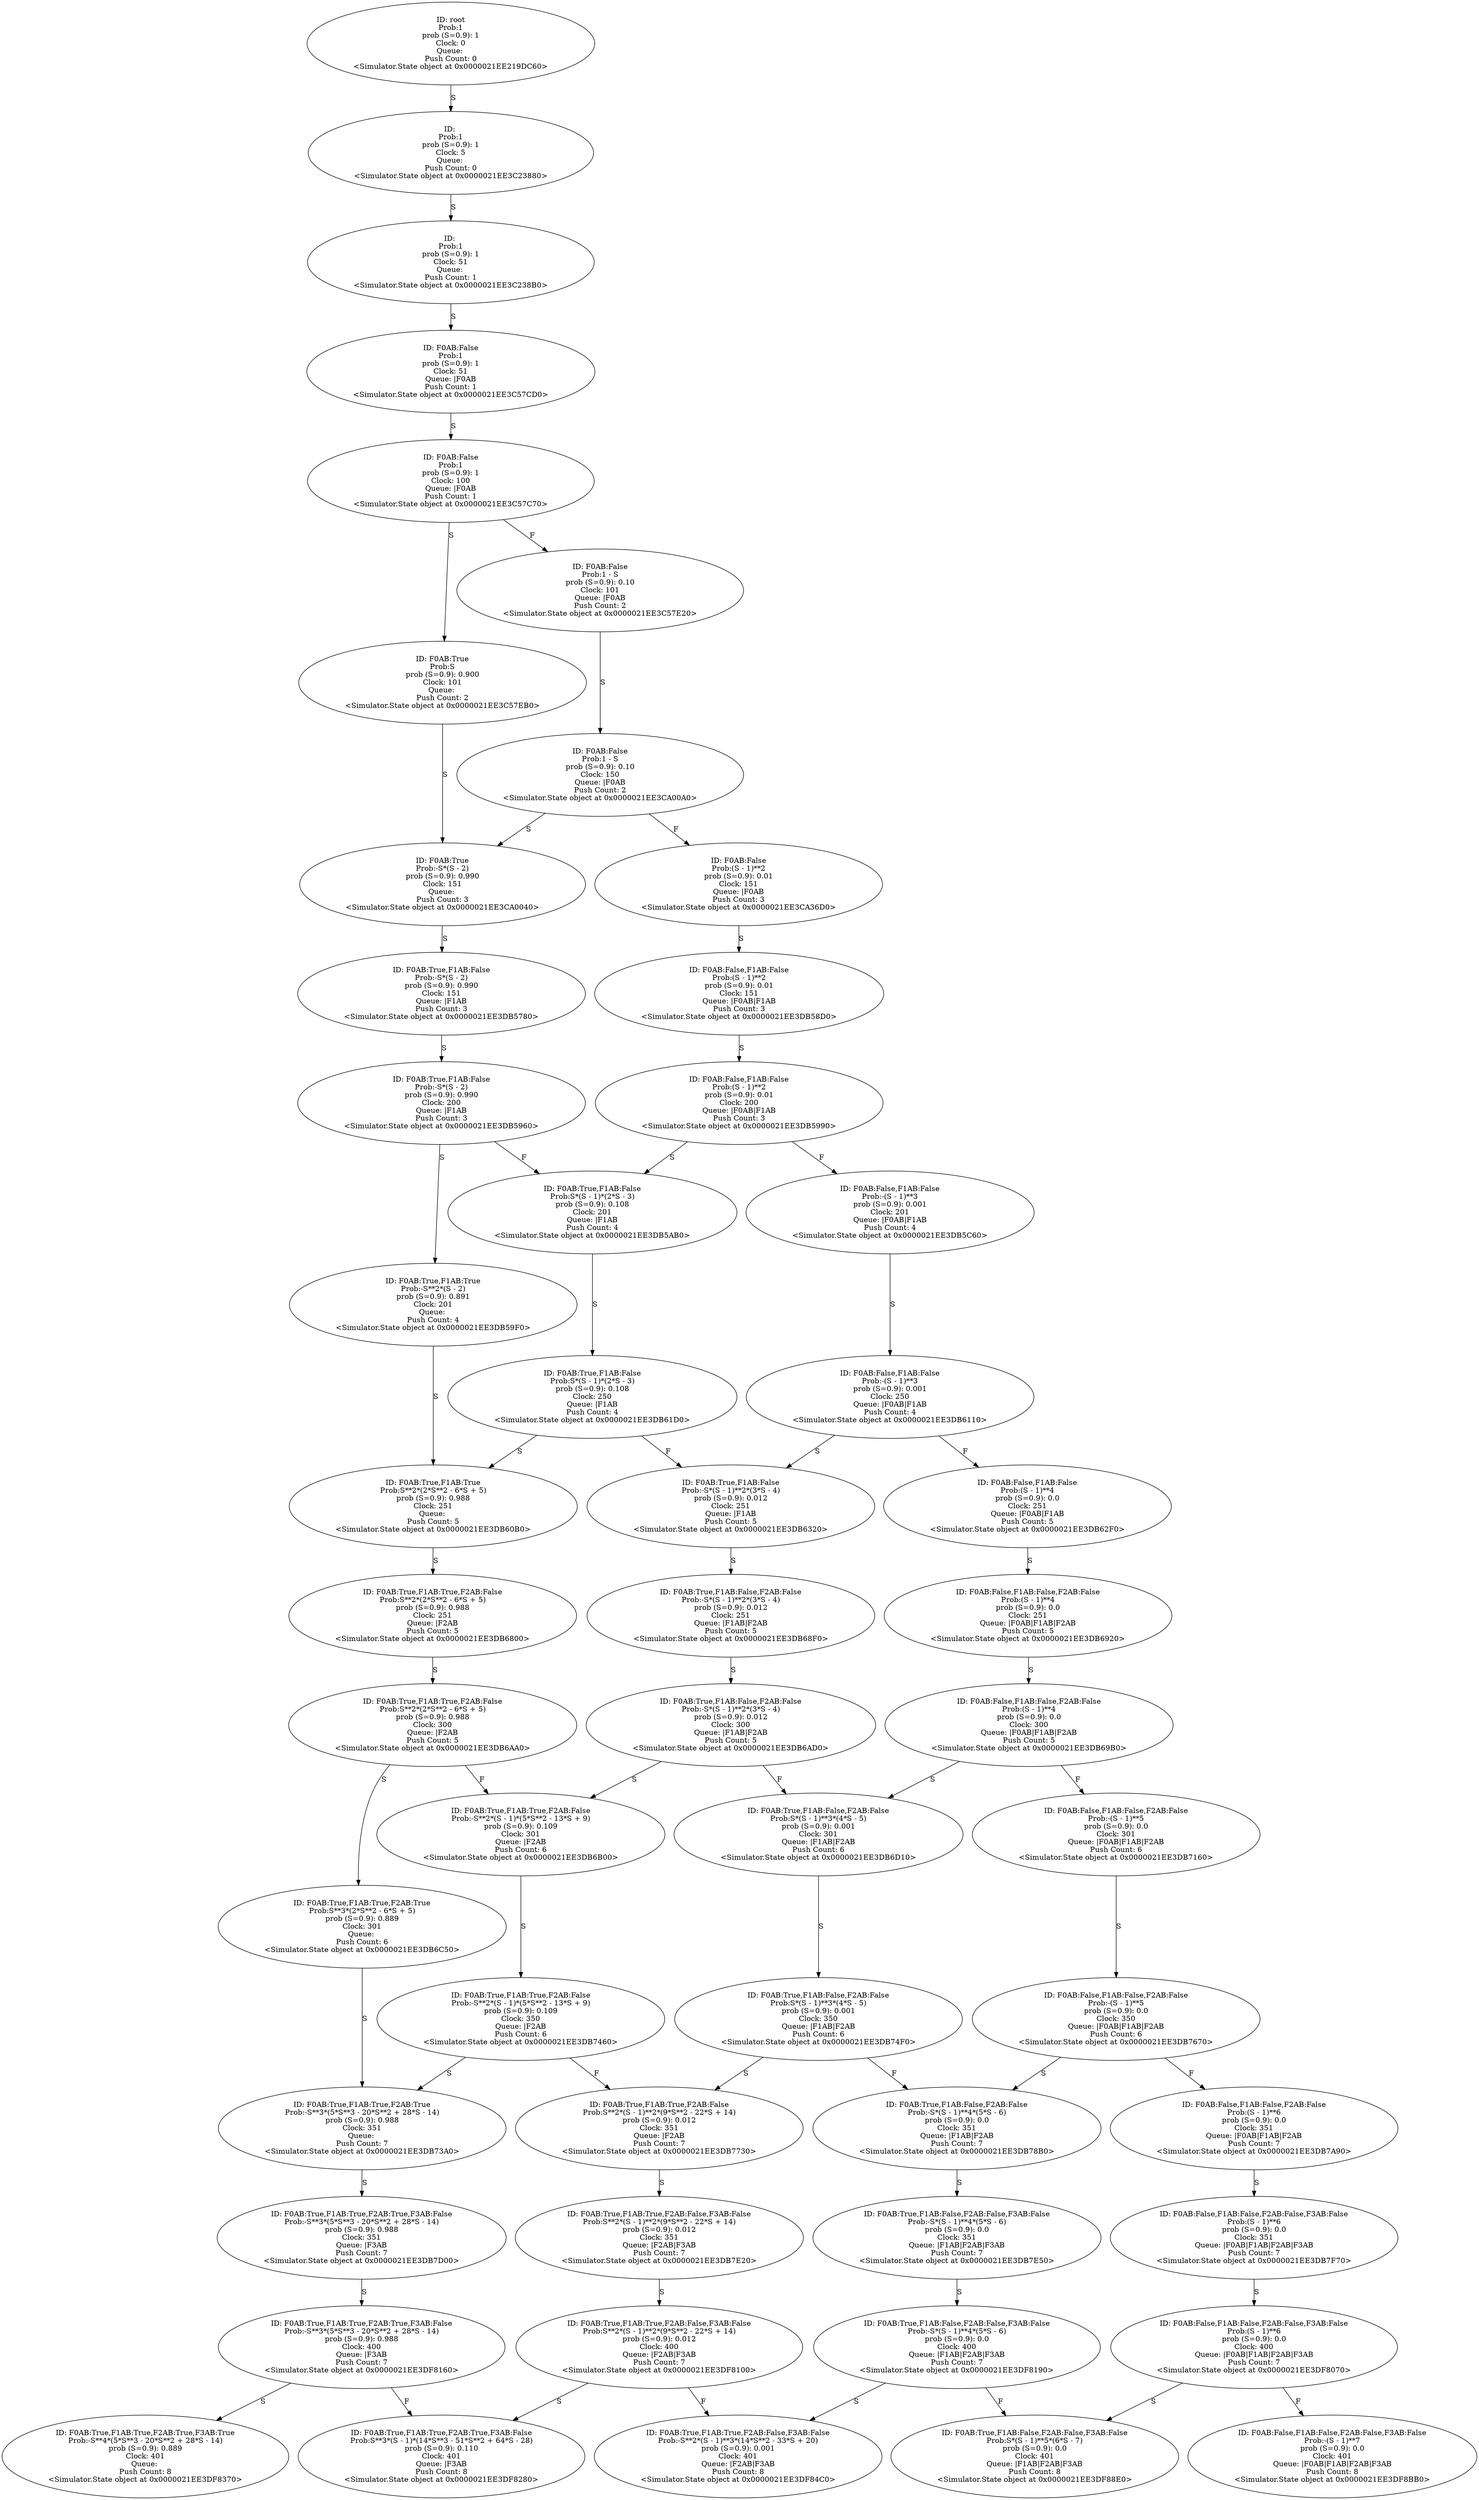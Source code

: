 digraph "./Output/./controled_frequency_S50_R100_t5_tPlus400" {
	<Simulator.State object at 0x0000021EE219DC60> [label="ID: root
Prob:1
prob (S=0.9): 1
Clock: 0
Queue: 
Push Count: 0
<Simulator.State object at 0x0000021EE219DC60>"]
	<Simulator.State object at 0x0000021EE219DC60> -> <Simulator.State object at 0x0000021EE3C23880> [label=S]
	<Simulator.State object at 0x0000021EE3C23880> [label="ID: 
Prob:1
prob (S=0.9): 1
Clock: 5
Queue: 
Push Count: 0
<Simulator.State object at 0x0000021EE3C23880>"]
	<Simulator.State object at 0x0000021EE3C23880> -> <Simulator.State object at 0x0000021EE3C238B0> [label=S]
	<Simulator.State object at 0x0000021EE3C238B0> [label="ID: 
Prob:1
prob (S=0.9): 1
Clock: 51
Queue: 
Push Count: 1
<Simulator.State object at 0x0000021EE3C238B0>"]
	<Simulator.State object at 0x0000021EE3C238B0> -> <Simulator.State object at 0x0000021EE3C57CD0> [label=S]
	<Simulator.State object at 0x0000021EE3C57CD0> [label="ID: F0AB:False
Prob:1
prob (S=0.9): 1
Clock: 51
Queue: |F0AB
Push Count: 1
<Simulator.State object at 0x0000021EE3C57CD0>"]
	<Simulator.State object at 0x0000021EE3C57CD0> -> <Simulator.State object at 0x0000021EE3C57C70> [label=S]
	<Simulator.State object at 0x0000021EE3C57C70> [label="ID: F0AB:False
Prob:1
prob (S=0.9): 1
Clock: 100
Queue: |F0AB
Push Count: 1
<Simulator.State object at 0x0000021EE3C57C70>"]
	<Simulator.State object at 0x0000021EE3C57C70> -> <Simulator.State object at 0x0000021EE3C57E20> [label=F]
	<Simulator.State object at 0x0000021EE3C57C70> -> <Simulator.State object at 0x0000021EE3C57EB0> [label=S]
	<Simulator.State object at 0x0000021EE3C57E20> [label="ID: F0AB:False
Prob:1 - S
prob (S=0.9): 0.10
Clock: 101
Queue: |F0AB
Push Count: 2
<Simulator.State object at 0x0000021EE3C57E20>"]
	<Simulator.State object at 0x0000021EE3C57E20> -> <Simulator.State object at 0x0000021EE3CA00A0> [label=S]
	<Simulator.State object at 0x0000021EE3C57EB0> [label="ID: F0AB:True
Prob:S
prob (S=0.9): 0.900
Clock: 101
Queue: 
Push Count: 2
<Simulator.State object at 0x0000021EE3C57EB0>"]
	<Simulator.State object at 0x0000021EE3C57EB0> -> <Simulator.State object at 0x0000021EE3CA0040> [label=S]
	<Simulator.State object at 0x0000021EE3CA00A0> [label="ID: F0AB:False
Prob:1 - S
prob (S=0.9): 0.10
Clock: 150
Queue: |F0AB
Push Count: 2
<Simulator.State object at 0x0000021EE3CA00A0>"]
	<Simulator.State object at 0x0000021EE3CA00A0> -> <Simulator.State object at 0x0000021EE3CA36D0> [label=F]
	<Simulator.State object at 0x0000021EE3CA00A0> -> <Simulator.State object at 0x0000021EE3CA0040> [label=S]
	<Simulator.State object at 0x0000021EE3CA0040> [label="ID: F0AB:True
Prob:-S*(S - 2)
prob (S=0.9): 0.990
Clock: 151
Queue: 
Push Count: 3
<Simulator.State object at 0x0000021EE3CA0040>"]
	<Simulator.State object at 0x0000021EE3CA0040> -> <Simulator.State object at 0x0000021EE3DB5780> [label=S]
	<Simulator.State object at 0x0000021EE3CA36D0> [label="ID: F0AB:False
Prob:(S - 1)**2
prob (S=0.9): 0.01
Clock: 151
Queue: |F0AB
Push Count: 3
<Simulator.State object at 0x0000021EE3CA36D0>"]
	<Simulator.State object at 0x0000021EE3CA36D0> -> <Simulator.State object at 0x0000021EE3DB58D0> [label=S]
	<Simulator.State object at 0x0000021EE3DB5780> [label="ID: F0AB:True,F1AB:False
Prob:-S*(S - 2)
prob (S=0.9): 0.990
Clock: 151
Queue: |F1AB
Push Count: 3
<Simulator.State object at 0x0000021EE3DB5780>"]
	<Simulator.State object at 0x0000021EE3DB5780> -> <Simulator.State object at 0x0000021EE3DB5960> [label=S]
	<Simulator.State object at 0x0000021EE3DB58D0> [label="ID: F0AB:False,F1AB:False
Prob:(S - 1)**2
prob (S=0.9): 0.01
Clock: 151
Queue: |F0AB|F1AB
Push Count: 3
<Simulator.State object at 0x0000021EE3DB58D0>"]
	<Simulator.State object at 0x0000021EE3DB58D0> -> <Simulator.State object at 0x0000021EE3DB5990> [label=S]
	<Simulator.State object at 0x0000021EE3DB5960> [label="ID: F0AB:True,F1AB:False
Prob:-S*(S - 2)
prob (S=0.9): 0.990
Clock: 200
Queue: |F1AB
Push Count: 3
<Simulator.State object at 0x0000021EE3DB5960>"]
	<Simulator.State object at 0x0000021EE3DB5960> -> <Simulator.State object at 0x0000021EE3DB5AB0> [label=F]
	<Simulator.State object at 0x0000021EE3DB5960> -> <Simulator.State object at 0x0000021EE3DB59F0> [label=S]
	<Simulator.State object at 0x0000021EE3DB5990> [label="ID: F0AB:False,F1AB:False
Prob:(S - 1)**2
prob (S=0.9): 0.01
Clock: 200
Queue: |F0AB|F1AB
Push Count: 3
<Simulator.State object at 0x0000021EE3DB5990>"]
	<Simulator.State object at 0x0000021EE3DB5990> -> <Simulator.State object at 0x0000021EE3DB5C60> [label=F]
	<Simulator.State object at 0x0000021EE3DB5990> -> <Simulator.State object at 0x0000021EE3DB5AB0> [label=S]
	<Simulator.State object at 0x0000021EE3DB5AB0> [label="ID: F0AB:True,F1AB:False
Prob:S*(S - 1)*(2*S - 3)
prob (S=0.9): 0.108
Clock: 201
Queue: |F1AB
Push Count: 4
<Simulator.State object at 0x0000021EE3DB5AB0>"]
	<Simulator.State object at 0x0000021EE3DB5AB0> -> <Simulator.State object at 0x0000021EE3DB61D0> [label=S]
	<Simulator.State object at 0x0000021EE3DB59F0> [label="ID: F0AB:True,F1AB:True
Prob:-S**2*(S - 2)
prob (S=0.9): 0.891
Clock: 201
Queue: 
Push Count: 4
<Simulator.State object at 0x0000021EE3DB59F0>"]
	<Simulator.State object at 0x0000021EE3DB59F0> -> <Simulator.State object at 0x0000021EE3DB60B0> [label=S]
	<Simulator.State object at 0x0000021EE3DB5C60> [label="ID: F0AB:False,F1AB:False
Prob:-(S - 1)**3
prob (S=0.9): 0.001
Clock: 201
Queue: |F0AB|F1AB
Push Count: 4
<Simulator.State object at 0x0000021EE3DB5C60>"]
	<Simulator.State object at 0x0000021EE3DB5C60> -> <Simulator.State object at 0x0000021EE3DB6110> [label=S]
	<Simulator.State object at 0x0000021EE3DB61D0> [label="ID: F0AB:True,F1AB:False
Prob:S*(S - 1)*(2*S - 3)
prob (S=0.9): 0.108
Clock: 250
Queue: |F1AB
Push Count: 4
<Simulator.State object at 0x0000021EE3DB61D0>"]
	<Simulator.State object at 0x0000021EE3DB61D0> -> <Simulator.State object at 0x0000021EE3DB6320> [label=F]
	<Simulator.State object at 0x0000021EE3DB61D0> -> <Simulator.State object at 0x0000021EE3DB60B0> [label=S]
	<Simulator.State object at 0x0000021EE3DB60B0> [label="ID: F0AB:True,F1AB:True
Prob:S**2*(2*S**2 - 6*S + 5)
prob (S=0.9): 0.988
Clock: 251
Queue: 
Push Count: 5
<Simulator.State object at 0x0000021EE3DB60B0>"]
	<Simulator.State object at 0x0000021EE3DB60B0> -> <Simulator.State object at 0x0000021EE3DB6800> [label=S]
	<Simulator.State object at 0x0000021EE3DB6110> [label="ID: F0AB:False,F1AB:False
Prob:-(S - 1)**3
prob (S=0.9): 0.001
Clock: 250
Queue: |F0AB|F1AB
Push Count: 4
<Simulator.State object at 0x0000021EE3DB6110>"]
	<Simulator.State object at 0x0000021EE3DB6110> -> <Simulator.State object at 0x0000021EE3DB62F0> [label=F]
	<Simulator.State object at 0x0000021EE3DB6110> -> <Simulator.State object at 0x0000021EE3DB6320> [label=S]
	<Simulator.State object at 0x0000021EE3DB6320> [label="ID: F0AB:True,F1AB:False
Prob:-S*(S - 1)**2*(3*S - 4)
prob (S=0.9): 0.012
Clock: 251
Queue: |F1AB
Push Count: 5
<Simulator.State object at 0x0000021EE3DB6320>"]
	<Simulator.State object at 0x0000021EE3DB6320> -> <Simulator.State object at 0x0000021EE3DB68F0> [label=S]
	<Simulator.State object at 0x0000021EE3DB6800> [label="ID: F0AB:True,F1AB:True,F2AB:False
Prob:S**2*(2*S**2 - 6*S + 5)
prob (S=0.9): 0.988
Clock: 251
Queue: |F2AB
Push Count: 5
<Simulator.State object at 0x0000021EE3DB6800>"]
	<Simulator.State object at 0x0000021EE3DB6800> -> <Simulator.State object at 0x0000021EE3DB6AA0> [label=S]
	<Simulator.State object at 0x0000021EE3DB62F0> [label="ID: F0AB:False,F1AB:False
Prob:(S - 1)**4
prob (S=0.9): 0.0
Clock: 251
Queue: |F0AB|F1AB
Push Count: 5
<Simulator.State object at 0x0000021EE3DB62F0>"]
	<Simulator.State object at 0x0000021EE3DB62F0> -> <Simulator.State object at 0x0000021EE3DB6920> [label=S]
	<Simulator.State object at 0x0000021EE3DB68F0> [label="ID: F0AB:True,F1AB:False,F2AB:False
Prob:-S*(S - 1)**2*(3*S - 4)
prob (S=0.9): 0.012
Clock: 251
Queue: |F1AB|F2AB
Push Count: 5
<Simulator.State object at 0x0000021EE3DB68F0>"]
	<Simulator.State object at 0x0000021EE3DB68F0> -> <Simulator.State object at 0x0000021EE3DB6AD0> [label=S]
	<Simulator.State object at 0x0000021EE3DB6AA0> [label="ID: F0AB:True,F1AB:True,F2AB:False
Prob:S**2*(2*S**2 - 6*S + 5)
prob (S=0.9): 0.988
Clock: 300
Queue: |F2AB
Push Count: 5
<Simulator.State object at 0x0000021EE3DB6AA0>"]
	<Simulator.State object at 0x0000021EE3DB6AA0> -> <Simulator.State object at 0x0000021EE3DB6B00> [label=F]
	<Simulator.State object at 0x0000021EE3DB6AA0> -> <Simulator.State object at 0x0000021EE3DB6C50> [label=S]
	<Simulator.State object at 0x0000021EE3DB6920> [label="ID: F0AB:False,F1AB:False,F2AB:False
Prob:(S - 1)**4
prob (S=0.9): 0.0
Clock: 251
Queue: |F0AB|F1AB|F2AB
Push Count: 5
<Simulator.State object at 0x0000021EE3DB6920>"]
	<Simulator.State object at 0x0000021EE3DB6920> -> <Simulator.State object at 0x0000021EE3DB69B0> [label=S]
	<Simulator.State object at 0x0000021EE3DB6AD0> [label="ID: F0AB:True,F1AB:False,F2AB:False
Prob:-S*(S - 1)**2*(3*S - 4)
prob (S=0.9): 0.012
Clock: 300
Queue: |F1AB|F2AB
Push Count: 5
<Simulator.State object at 0x0000021EE3DB6AD0>"]
	<Simulator.State object at 0x0000021EE3DB6AD0> -> <Simulator.State object at 0x0000021EE3DB6D10> [label=F]
	<Simulator.State object at 0x0000021EE3DB6AD0> -> <Simulator.State object at 0x0000021EE3DB6B00> [label=S]
	<Simulator.State object at 0x0000021EE3DB6B00> [label="ID: F0AB:True,F1AB:True,F2AB:False
Prob:-S**2*(S - 1)*(5*S**2 - 13*S + 9)
prob (S=0.9): 0.109
Clock: 301
Queue: |F2AB
Push Count: 6
<Simulator.State object at 0x0000021EE3DB6B00>"]
	<Simulator.State object at 0x0000021EE3DB6B00> -> <Simulator.State object at 0x0000021EE3DB7460> [label=S]
	<Simulator.State object at 0x0000021EE3DB6C50> [label="ID: F0AB:True,F1AB:True,F2AB:True
Prob:S**3*(2*S**2 - 6*S + 5)
prob (S=0.9): 0.889
Clock: 301
Queue: 
Push Count: 6
<Simulator.State object at 0x0000021EE3DB6C50>"]
	<Simulator.State object at 0x0000021EE3DB6C50> -> <Simulator.State object at 0x0000021EE3DB73A0> [label=S]
	<Simulator.State object at 0x0000021EE3DB69B0> [label="ID: F0AB:False,F1AB:False,F2AB:False
Prob:(S - 1)**4
prob (S=0.9): 0.0
Clock: 300
Queue: |F0AB|F1AB|F2AB
Push Count: 5
<Simulator.State object at 0x0000021EE3DB69B0>"]
	<Simulator.State object at 0x0000021EE3DB69B0> -> <Simulator.State object at 0x0000021EE3DB7160> [label=F]
	<Simulator.State object at 0x0000021EE3DB69B0> -> <Simulator.State object at 0x0000021EE3DB6D10> [label=S]
	<Simulator.State object at 0x0000021EE3DB6D10> [label="ID: F0AB:True,F1AB:False,F2AB:False
Prob:S*(S - 1)**3*(4*S - 5)
prob (S=0.9): 0.001
Clock: 301
Queue: |F1AB|F2AB
Push Count: 6
<Simulator.State object at 0x0000021EE3DB6D10>"]
	<Simulator.State object at 0x0000021EE3DB6D10> -> <Simulator.State object at 0x0000021EE3DB74F0> [label=S]
	<Simulator.State object at 0x0000021EE3DB7460> [label="ID: F0AB:True,F1AB:True,F2AB:False
Prob:-S**2*(S - 1)*(5*S**2 - 13*S + 9)
prob (S=0.9): 0.109
Clock: 350
Queue: |F2AB
Push Count: 6
<Simulator.State object at 0x0000021EE3DB7460>"]
	<Simulator.State object at 0x0000021EE3DB7460> -> <Simulator.State object at 0x0000021EE3DB7730> [label=F]
	<Simulator.State object at 0x0000021EE3DB7460> -> <Simulator.State object at 0x0000021EE3DB73A0> [label=S]
	<Simulator.State object at 0x0000021EE3DB73A0> [label="ID: F0AB:True,F1AB:True,F2AB:True
Prob:-S**3*(5*S**3 - 20*S**2 + 28*S - 14)
prob (S=0.9): 0.988
Clock: 351
Queue: 
Push Count: 7
<Simulator.State object at 0x0000021EE3DB73A0>"]
	<Simulator.State object at 0x0000021EE3DB73A0> -> <Simulator.State object at 0x0000021EE3DB7D00> [label=S]
	<Simulator.State object at 0x0000021EE3DB7160> [label="ID: F0AB:False,F1AB:False,F2AB:False
Prob:-(S - 1)**5
prob (S=0.9): 0.0
Clock: 301
Queue: |F0AB|F1AB|F2AB
Push Count: 6
<Simulator.State object at 0x0000021EE3DB7160>"]
	<Simulator.State object at 0x0000021EE3DB7160> -> <Simulator.State object at 0x0000021EE3DB7670> [label=S]
	<Simulator.State object at 0x0000021EE3DB74F0> [label="ID: F0AB:True,F1AB:False,F2AB:False
Prob:S*(S - 1)**3*(4*S - 5)
prob (S=0.9): 0.001
Clock: 350
Queue: |F1AB|F2AB
Push Count: 6
<Simulator.State object at 0x0000021EE3DB74F0>"]
	<Simulator.State object at 0x0000021EE3DB74F0> -> <Simulator.State object at 0x0000021EE3DB78B0> [label=F]
	<Simulator.State object at 0x0000021EE3DB74F0> -> <Simulator.State object at 0x0000021EE3DB7730> [label=S]
	<Simulator.State object at 0x0000021EE3DB7730> [label="ID: F0AB:True,F1AB:True,F2AB:False
Prob:S**2*(S - 1)**2*(9*S**2 - 22*S + 14)
prob (S=0.9): 0.012
Clock: 351
Queue: |F2AB
Push Count: 7
<Simulator.State object at 0x0000021EE3DB7730>"]
	<Simulator.State object at 0x0000021EE3DB7730> -> <Simulator.State object at 0x0000021EE3DB7E20> [label=S]
	<Simulator.State object at 0x0000021EE3DB7D00> [label="ID: F0AB:True,F1AB:True,F2AB:True,F3AB:False
Prob:-S**3*(5*S**3 - 20*S**2 + 28*S - 14)
prob (S=0.9): 0.988
Clock: 351
Queue: |F3AB
Push Count: 7
<Simulator.State object at 0x0000021EE3DB7D00>"]
	<Simulator.State object at 0x0000021EE3DB7D00> -> <Simulator.State object at 0x0000021EE3DF8160> [label=S]
	<Simulator.State object at 0x0000021EE3DB7670> [label="ID: F0AB:False,F1AB:False,F2AB:False
Prob:-(S - 1)**5
prob (S=0.9): 0.0
Clock: 350
Queue: |F0AB|F1AB|F2AB
Push Count: 6
<Simulator.State object at 0x0000021EE3DB7670>"]
	<Simulator.State object at 0x0000021EE3DB7670> -> <Simulator.State object at 0x0000021EE3DB7A90> [label=F]
	<Simulator.State object at 0x0000021EE3DB7670> -> <Simulator.State object at 0x0000021EE3DB78B0> [label=S]
	<Simulator.State object at 0x0000021EE3DB78B0> [label="ID: F0AB:True,F1AB:False,F2AB:False
Prob:-S*(S - 1)**4*(5*S - 6)
prob (S=0.9): 0.0
Clock: 351
Queue: |F1AB|F2AB
Push Count: 7
<Simulator.State object at 0x0000021EE3DB78B0>"]
	<Simulator.State object at 0x0000021EE3DB78B0> -> <Simulator.State object at 0x0000021EE3DB7E50> [label=S]
	<Simulator.State object at 0x0000021EE3DB7E20> [label="ID: F0AB:True,F1AB:True,F2AB:False,F3AB:False
Prob:S**2*(S - 1)**2*(9*S**2 - 22*S + 14)
prob (S=0.9): 0.012
Clock: 351
Queue: |F2AB|F3AB
Push Count: 7
<Simulator.State object at 0x0000021EE3DB7E20>"]
	<Simulator.State object at 0x0000021EE3DB7E20> -> <Simulator.State object at 0x0000021EE3DF8100> [label=S]
	<Simulator.State object at 0x0000021EE3DF8160> [label="ID: F0AB:True,F1AB:True,F2AB:True,F3AB:False
Prob:-S**3*(5*S**3 - 20*S**2 + 28*S - 14)
prob (S=0.9): 0.988
Clock: 400
Queue: |F3AB
Push Count: 7
<Simulator.State object at 0x0000021EE3DF8160>"]
	<Simulator.State object at 0x0000021EE3DF8160> -> <Simulator.State object at 0x0000021EE3DF8280> [label=F]
	<Simulator.State object at 0x0000021EE3DF8160> -> <Simulator.State object at 0x0000021EE3DF8370> [label=S]
	<Simulator.State object at 0x0000021EE3DB7A90> [label="ID: F0AB:False,F1AB:False,F2AB:False
Prob:(S - 1)**6
prob (S=0.9): 0.0
Clock: 351
Queue: |F0AB|F1AB|F2AB
Push Count: 7
<Simulator.State object at 0x0000021EE3DB7A90>"]
	<Simulator.State object at 0x0000021EE3DB7A90> -> <Simulator.State object at 0x0000021EE3DB7F70> [label=S]
	<Simulator.State object at 0x0000021EE3DB7E50> [label="ID: F0AB:True,F1AB:False,F2AB:False,F3AB:False
Prob:-S*(S - 1)**4*(5*S - 6)
prob (S=0.9): 0.0
Clock: 351
Queue: |F1AB|F2AB|F3AB
Push Count: 7
<Simulator.State object at 0x0000021EE3DB7E50>"]
	<Simulator.State object at 0x0000021EE3DB7E50> -> <Simulator.State object at 0x0000021EE3DF8190> [label=S]
	<Simulator.State object at 0x0000021EE3DF8100> [label="ID: F0AB:True,F1AB:True,F2AB:False,F3AB:False
Prob:S**2*(S - 1)**2*(9*S**2 - 22*S + 14)
prob (S=0.9): 0.012
Clock: 400
Queue: |F2AB|F3AB
Push Count: 7
<Simulator.State object at 0x0000021EE3DF8100>"]
	<Simulator.State object at 0x0000021EE3DF8100> -> <Simulator.State object at 0x0000021EE3DF84C0> [label=F]
	<Simulator.State object at 0x0000021EE3DF8100> -> <Simulator.State object at 0x0000021EE3DF8280> [label=S]
	<Simulator.State object at 0x0000021EE3DF8280> [label="ID: F0AB:True,F1AB:True,F2AB:True,F3AB:False
Prob:S**3*(S - 1)*(14*S**3 - 51*S**2 + 64*S - 28)
prob (S=0.9): 0.110
Clock: 401
Queue: |F3AB
Push Count: 8
<Simulator.State object at 0x0000021EE3DF8280>"]
	<Simulator.State object at 0x0000021EE3DF8370> [label="ID: F0AB:True,F1AB:True,F2AB:True,F3AB:True
Prob:-S**4*(5*S**3 - 20*S**2 + 28*S - 14)
prob (S=0.9): 0.889
Clock: 401
Queue: 
Push Count: 8
<Simulator.State object at 0x0000021EE3DF8370>"]
	<Simulator.State object at 0x0000021EE3DB7F70> [label="ID: F0AB:False,F1AB:False,F2AB:False,F3AB:False
Prob:(S - 1)**6
prob (S=0.9): 0.0
Clock: 351
Queue: |F0AB|F1AB|F2AB|F3AB
Push Count: 7
<Simulator.State object at 0x0000021EE3DB7F70>"]
	<Simulator.State object at 0x0000021EE3DB7F70> -> <Simulator.State object at 0x0000021EE3DF8070> [label=S]
	<Simulator.State object at 0x0000021EE3DF8190> [label="ID: F0AB:True,F1AB:False,F2AB:False,F3AB:False
Prob:-S*(S - 1)**4*(5*S - 6)
prob (S=0.9): 0.0
Clock: 400
Queue: |F1AB|F2AB|F3AB
Push Count: 7
<Simulator.State object at 0x0000021EE3DF8190>"]
	<Simulator.State object at 0x0000021EE3DF8190> -> <Simulator.State object at 0x0000021EE3DF88E0> [label=F]
	<Simulator.State object at 0x0000021EE3DF8190> -> <Simulator.State object at 0x0000021EE3DF84C0> [label=S]
	<Simulator.State object at 0x0000021EE3DF84C0> [label="ID: F0AB:True,F1AB:True,F2AB:False,F3AB:False
Prob:-S**2*(S - 1)**3*(14*S**2 - 33*S + 20)
prob (S=0.9): 0.001
Clock: 401
Queue: |F2AB|F3AB
Push Count: 8
<Simulator.State object at 0x0000021EE3DF84C0>"]
	<Simulator.State object at 0x0000021EE3DF8070> [label="ID: F0AB:False,F1AB:False,F2AB:False,F3AB:False
Prob:(S - 1)**6
prob (S=0.9): 0.0
Clock: 400
Queue: |F0AB|F1AB|F2AB|F3AB
Push Count: 7
<Simulator.State object at 0x0000021EE3DF8070>"]
	<Simulator.State object at 0x0000021EE3DF8070> -> <Simulator.State object at 0x0000021EE3DF8BB0> [label=F]
	<Simulator.State object at 0x0000021EE3DF8070> -> <Simulator.State object at 0x0000021EE3DF88E0> [label=S]
	<Simulator.State object at 0x0000021EE3DF88E0> [label="ID: F0AB:True,F1AB:False,F2AB:False,F3AB:False
Prob:S*(S - 1)**5*(6*S - 7)
prob (S=0.9): 0.0
Clock: 401
Queue: |F1AB|F2AB|F3AB
Push Count: 8
<Simulator.State object at 0x0000021EE3DF88E0>"]
	<Simulator.State object at 0x0000021EE3DF8BB0> [label="ID: F0AB:False,F1AB:False,F2AB:False,F3AB:False
Prob:-(S - 1)**7
prob (S=0.9): 0.0
Clock: 401
Queue: |F0AB|F1AB|F2AB|F3AB
Push Count: 8
<Simulator.State object at 0x0000021EE3DF8BB0>"]
}
